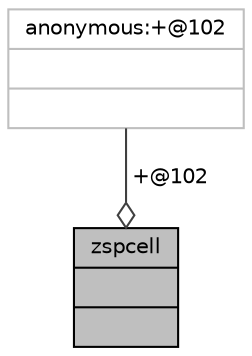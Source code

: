 digraph "zspcell"
{
 // INTERACTIVE_SVG=YES
  bgcolor="transparent";
  edge [fontname="Helvetica",fontsize="10",labelfontname="Helvetica",labelfontsize="10"];
  node [fontname="Helvetica",fontsize="10",shape=record];
  Node89 [label="{zspcell\n||}",height=0.2,width=0.4,color="black", fillcolor="grey75", style="filled", fontcolor="black"];
  Node90 -> Node89 [color="grey25",fontsize="10",style="solid",label=" +@102" ,arrowhead="odiamond",fontname="Helvetica"];
  Node90 [label="{anonymous:+@102\n||}",height=0.2,width=0.4,color="grey75"];
}
